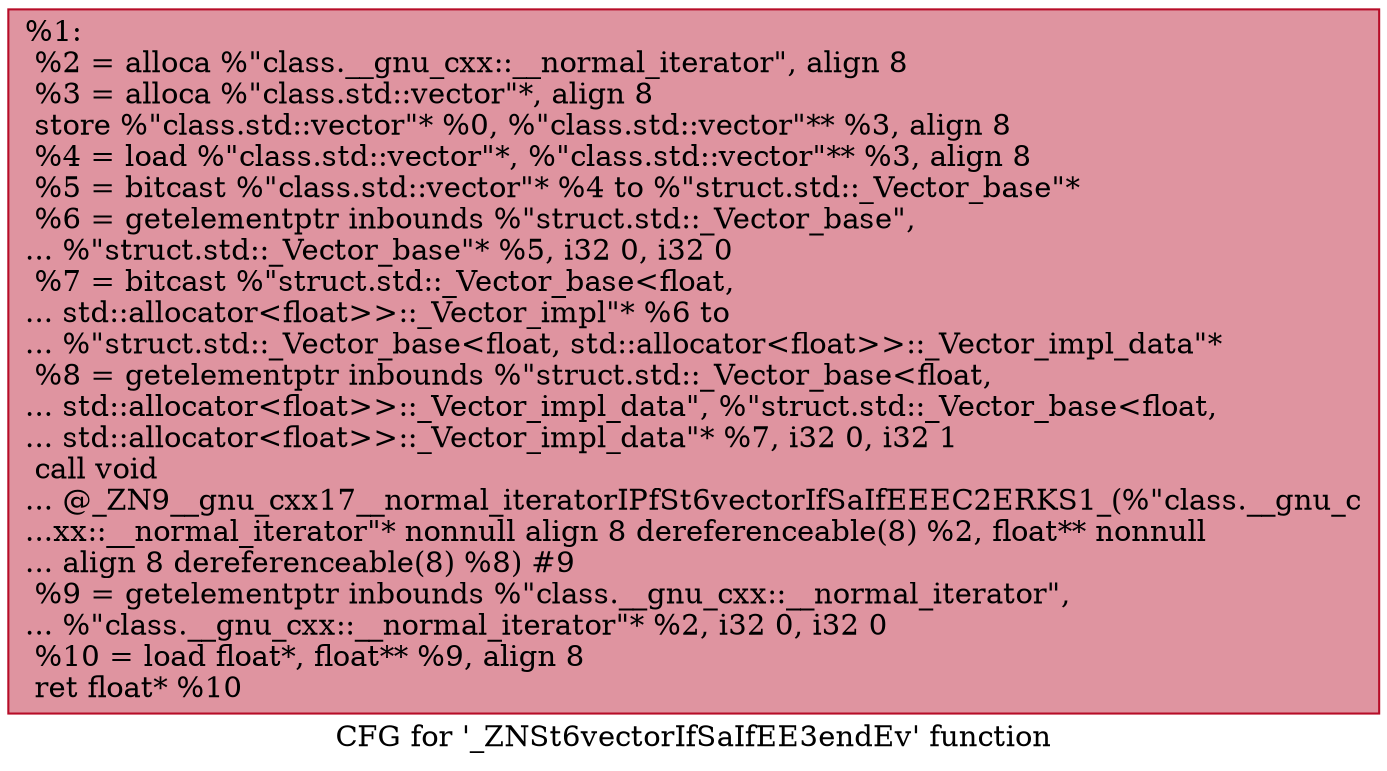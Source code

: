digraph "CFG for '_ZNSt6vectorIfSaIfEE3endEv' function" {
	label="CFG for '_ZNSt6vectorIfSaIfEE3endEv' function";

	Node0x55b3dc7ce530 [shape=record,color="#b70d28ff", style=filled, fillcolor="#b70d2870",label="{%1:\l  %2 = alloca %\"class.__gnu_cxx::__normal_iterator\", align 8\l  %3 = alloca %\"class.std::vector\"*, align 8\l  store %\"class.std::vector\"* %0, %\"class.std::vector\"** %3, align 8\l  %4 = load %\"class.std::vector\"*, %\"class.std::vector\"** %3, align 8\l  %5 = bitcast %\"class.std::vector\"* %4 to %\"struct.std::_Vector_base\"*\l  %6 = getelementptr inbounds %\"struct.std::_Vector_base\",\l... %\"struct.std::_Vector_base\"* %5, i32 0, i32 0\l  %7 = bitcast %\"struct.std::_Vector_base\<float,\l... std::allocator\<float\>\>::_Vector_impl\"* %6 to\l... %\"struct.std::_Vector_base\<float, std::allocator\<float\>\>::_Vector_impl_data\"*\l  %8 = getelementptr inbounds %\"struct.std::_Vector_base\<float,\l... std::allocator\<float\>\>::_Vector_impl_data\", %\"struct.std::_Vector_base\<float,\l... std::allocator\<float\>\>::_Vector_impl_data\"* %7, i32 0, i32 1\l  call void\l... @_ZN9__gnu_cxx17__normal_iteratorIPfSt6vectorIfSaIfEEEC2ERKS1_(%\"class.__gnu_c\l...xx::__normal_iterator\"* nonnull align 8 dereferenceable(8) %2, float** nonnull\l... align 8 dereferenceable(8) %8) #9\l  %9 = getelementptr inbounds %\"class.__gnu_cxx::__normal_iterator\",\l... %\"class.__gnu_cxx::__normal_iterator\"* %2, i32 0, i32 0\l  %10 = load float*, float** %9, align 8\l  ret float* %10\l}"];
}
